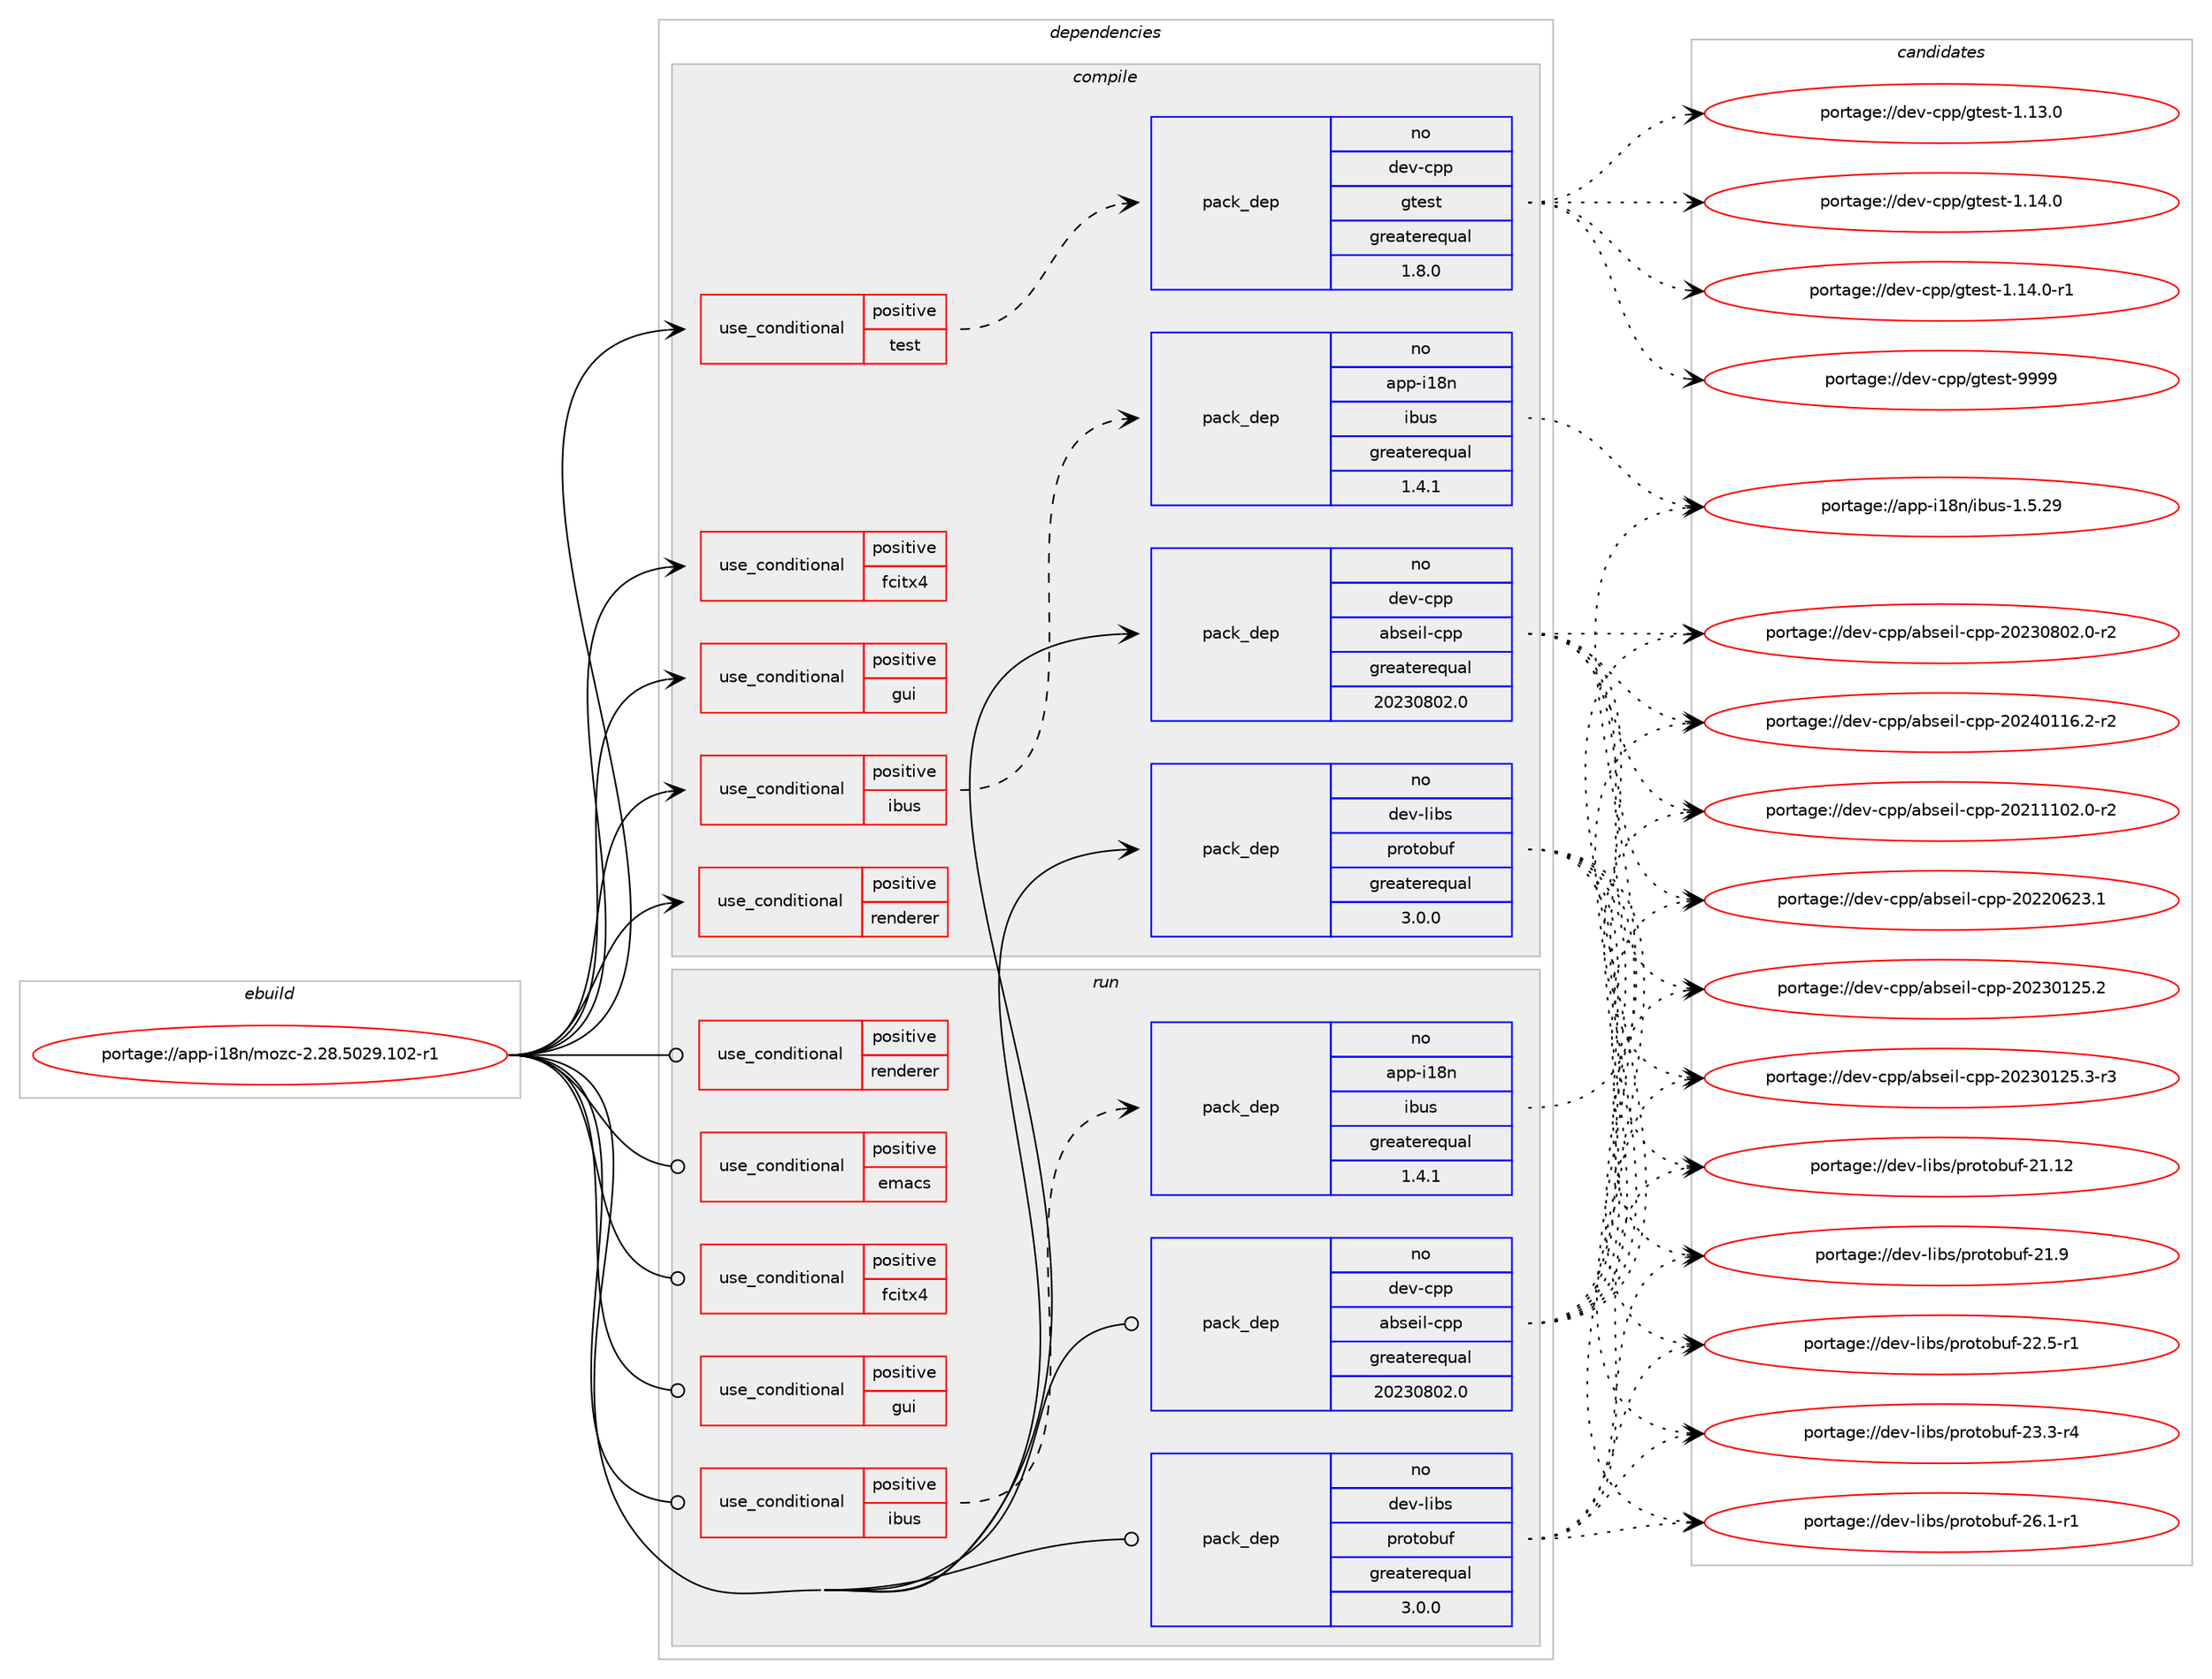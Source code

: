 digraph prolog {

# *************
# Graph options
# *************

newrank=true;
concentrate=true;
compound=true;
graph [rankdir=LR,fontname=Helvetica,fontsize=10,ranksep=1.5];#, ranksep=2.5, nodesep=0.2];
edge  [arrowhead=vee];
node  [fontname=Helvetica,fontsize=10];

# **********
# The ebuild
# **********

subgraph cluster_leftcol {
color=gray;
rank=same;
label=<<i>ebuild</i>>;
id [label="portage://app-i18n/mozc-2.28.5029.102-r1", color=red, width=4, href="../app-i18n/mozc-2.28.5029.102-r1.svg"];
}

# ****************
# The dependencies
# ****************

subgraph cluster_midcol {
color=gray;
label=<<i>dependencies</i>>;
subgraph cluster_compile {
fillcolor="#eeeeee";
style=filled;
label=<<i>compile</i>>;
subgraph cond10742 {
dependency17086 [label=<<TABLE BORDER="0" CELLBORDER="1" CELLSPACING="0" CELLPADDING="4"><TR><TD ROWSPAN="3" CELLPADDING="10">use_conditional</TD></TR><TR><TD>positive</TD></TR><TR><TD>fcitx4</TD></TR></TABLE>>, shape=none, color=red];
# *** BEGIN UNKNOWN DEPENDENCY TYPE (TODO) ***
# dependency17086 -> package_dependency(portage://app-i18n/mozc-2.28.5029.102-r1,install,no,app-i18n,fcitx,none,[,,],[slot(4)],[])
# *** END UNKNOWN DEPENDENCY TYPE (TODO) ***

# *** BEGIN UNKNOWN DEPENDENCY TYPE (TODO) ***
# dependency17086 -> package_dependency(portage://app-i18n/mozc-2.28.5029.102-r1,install,no,virtual,libintl,none,[,,],[],[])
# *** END UNKNOWN DEPENDENCY TYPE (TODO) ***

}
id:e -> dependency17086:w [weight=20,style="solid",arrowhead="vee"];
subgraph cond10743 {
dependency17087 [label=<<TABLE BORDER="0" CELLBORDER="1" CELLSPACING="0" CELLPADDING="4"><TR><TD ROWSPAN="3" CELLPADDING="10">use_conditional</TD></TR><TR><TD>positive</TD></TR><TR><TD>gui</TD></TR></TABLE>>, shape=none, color=red];
# *** BEGIN UNKNOWN DEPENDENCY TYPE (TODO) ***
# dependency17087 -> package_dependency(portage://app-i18n/mozc-2.28.5029.102-r1,install,no,dev-qt,qtcore,none,[,,],[slot(5)],[])
# *** END UNKNOWN DEPENDENCY TYPE (TODO) ***

# *** BEGIN UNKNOWN DEPENDENCY TYPE (TODO) ***
# dependency17087 -> package_dependency(portage://app-i18n/mozc-2.28.5029.102-r1,install,no,dev-qt,qtgui,none,[,,],[slot(5)],[])
# *** END UNKNOWN DEPENDENCY TYPE (TODO) ***

# *** BEGIN UNKNOWN DEPENDENCY TYPE (TODO) ***
# dependency17087 -> package_dependency(portage://app-i18n/mozc-2.28.5029.102-r1,install,no,dev-qt,qtwidgets,none,[,,],[slot(5)],[])
# *** END UNKNOWN DEPENDENCY TYPE (TODO) ***

}
id:e -> dependency17087:w [weight=20,style="solid",arrowhead="vee"];
subgraph cond10744 {
dependency17088 [label=<<TABLE BORDER="0" CELLBORDER="1" CELLSPACING="0" CELLPADDING="4"><TR><TD ROWSPAN="3" CELLPADDING="10">use_conditional</TD></TR><TR><TD>positive</TD></TR><TR><TD>ibus</TD></TR></TABLE>>, shape=none, color=red];
subgraph pack6002 {
dependency17089 [label=<<TABLE BORDER="0" CELLBORDER="1" CELLSPACING="0" CELLPADDING="4" WIDTH="220"><TR><TD ROWSPAN="6" CELLPADDING="30">pack_dep</TD></TR><TR><TD WIDTH="110">no</TD></TR><TR><TD>app-i18n</TD></TR><TR><TD>ibus</TD></TR><TR><TD>greaterequal</TD></TR><TR><TD>1.4.1</TD></TR></TABLE>>, shape=none, color=blue];
}
dependency17088:e -> dependency17089:w [weight=20,style="dashed",arrowhead="vee"];
# *** BEGIN UNKNOWN DEPENDENCY TYPE (TODO) ***
# dependency17088 -> package_dependency(portage://app-i18n/mozc-2.28.5029.102-r1,install,no,dev-libs,glib,none,[,,],[slot(2)],[])
# *** END UNKNOWN DEPENDENCY TYPE (TODO) ***

# *** BEGIN UNKNOWN DEPENDENCY TYPE (TODO) ***
# dependency17088 -> package_dependency(portage://app-i18n/mozc-2.28.5029.102-r1,install,no,x11-libs,libxcb,none,[,,],[],[])
# *** END UNKNOWN DEPENDENCY TYPE (TODO) ***

}
id:e -> dependency17088:w [weight=20,style="solid",arrowhead="vee"];
subgraph cond10745 {
dependency17090 [label=<<TABLE BORDER="0" CELLBORDER="1" CELLSPACING="0" CELLPADDING="4"><TR><TD ROWSPAN="3" CELLPADDING="10">use_conditional</TD></TR><TR><TD>positive</TD></TR><TR><TD>renderer</TD></TR></TABLE>>, shape=none, color=red];
# *** BEGIN UNKNOWN DEPENDENCY TYPE (TODO) ***
# dependency17090 -> package_dependency(portage://app-i18n/mozc-2.28.5029.102-r1,install,no,dev-libs,glib,none,[,,],[slot(2)],[])
# *** END UNKNOWN DEPENDENCY TYPE (TODO) ***

# *** BEGIN UNKNOWN DEPENDENCY TYPE (TODO) ***
# dependency17090 -> package_dependency(portage://app-i18n/mozc-2.28.5029.102-r1,install,no,x11-libs,cairo,none,[,,],[],[])
# *** END UNKNOWN DEPENDENCY TYPE (TODO) ***

# *** BEGIN UNKNOWN DEPENDENCY TYPE (TODO) ***
# dependency17090 -> package_dependency(portage://app-i18n/mozc-2.28.5029.102-r1,install,no,x11-libs,gtk+,none,[,,],[slot(2)],[])
# *** END UNKNOWN DEPENDENCY TYPE (TODO) ***

# *** BEGIN UNKNOWN DEPENDENCY TYPE (TODO) ***
# dependency17090 -> package_dependency(portage://app-i18n/mozc-2.28.5029.102-r1,install,no,x11-libs,pango,none,[,,],[],[])
# *** END UNKNOWN DEPENDENCY TYPE (TODO) ***

}
id:e -> dependency17090:w [weight=20,style="solid",arrowhead="vee"];
subgraph cond10746 {
dependency17091 [label=<<TABLE BORDER="0" CELLBORDER="1" CELLSPACING="0" CELLPADDING="4"><TR><TD ROWSPAN="3" CELLPADDING="10">use_conditional</TD></TR><TR><TD>positive</TD></TR><TR><TD>test</TD></TR></TABLE>>, shape=none, color=red];
subgraph pack6003 {
dependency17092 [label=<<TABLE BORDER="0" CELLBORDER="1" CELLSPACING="0" CELLPADDING="4" WIDTH="220"><TR><TD ROWSPAN="6" CELLPADDING="30">pack_dep</TD></TR><TR><TD WIDTH="110">no</TD></TR><TR><TD>dev-cpp</TD></TR><TR><TD>gtest</TD></TR><TR><TD>greaterequal</TD></TR><TR><TD>1.8.0</TD></TR></TABLE>>, shape=none, color=blue];
}
dependency17091:e -> dependency17092:w [weight=20,style="dashed",arrowhead="vee"];
# *** BEGIN UNKNOWN DEPENDENCY TYPE (TODO) ***
# dependency17091 -> package_dependency(portage://app-i18n/mozc-2.28.5029.102-r1,install,no,dev-libs,jsoncpp,none,[,,],[],[])
# *** END UNKNOWN DEPENDENCY TYPE (TODO) ***

}
id:e -> dependency17091:w [weight=20,style="solid",arrowhead="vee"];
subgraph pack6004 {
dependency17093 [label=<<TABLE BORDER="0" CELLBORDER="1" CELLSPACING="0" CELLPADDING="4" WIDTH="220"><TR><TD ROWSPAN="6" CELLPADDING="30">pack_dep</TD></TR><TR><TD WIDTH="110">no</TD></TR><TR><TD>dev-cpp</TD></TR><TR><TD>abseil-cpp</TD></TR><TR><TD>greaterequal</TD></TR><TR><TD>20230802.0</TD></TR></TABLE>>, shape=none, color=blue];
}
id:e -> dependency17093:w [weight=20,style="solid",arrowhead="vee"];
subgraph pack6005 {
dependency17094 [label=<<TABLE BORDER="0" CELLBORDER="1" CELLSPACING="0" CELLPADDING="4" WIDTH="220"><TR><TD ROWSPAN="6" CELLPADDING="30">pack_dep</TD></TR><TR><TD WIDTH="110">no</TD></TR><TR><TD>dev-libs</TD></TR><TR><TD>protobuf</TD></TR><TR><TD>greaterequal</TD></TR><TR><TD>3.0.0</TD></TR></TABLE>>, shape=none, color=blue];
}
id:e -> dependency17094:w [weight=20,style="solid",arrowhead="vee"];
}
subgraph cluster_compileandrun {
fillcolor="#eeeeee";
style=filled;
label=<<i>compile and run</i>>;
}
subgraph cluster_run {
fillcolor="#eeeeee";
style=filled;
label=<<i>run</i>>;
subgraph cond10747 {
dependency17095 [label=<<TABLE BORDER="0" CELLBORDER="1" CELLSPACING="0" CELLPADDING="4"><TR><TD ROWSPAN="3" CELLPADDING="10">use_conditional</TD></TR><TR><TD>positive</TD></TR><TR><TD>emacs</TD></TR></TABLE>>, shape=none, color=red];
# *** BEGIN UNKNOWN DEPENDENCY TYPE (TODO) ***
# dependency17095 -> package_dependency(portage://app-i18n/mozc-2.28.5029.102-r1,run,no,app-editors,emacs,none,[,,],any_different_slot,[])
# *** END UNKNOWN DEPENDENCY TYPE (TODO) ***

}
id:e -> dependency17095:w [weight=20,style="solid",arrowhead="odot"];
subgraph cond10748 {
dependency17096 [label=<<TABLE BORDER="0" CELLBORDER="1" CELLSPACING="0" CELLPADDING="4"><TR><TD ROWSPAN="3" CELLPADDING="10">use_conditional</TD></TR><TR><TD>positive</TD></TR><TR><TD>fcitx4</TD></TR></TABLE>>, shape=none, color=red];
# *** BEGIN UNKNOWN DEPENDENCY TYPE (TODO) ***
# dependency17096 -> package_dependency(portage://app-i18n/mozc-2.28.5029.102-r1,run,no,app-i18n,fcitx,none,[,,],[slot(4)],[])
# *** END UNKNOWN DEPENDENCY TYPE (TODO) ***

# *** BEGIN UNKNOWN DEPENDENCY TYPE (TODO) ***
# dependency17096 -> package_dependency(portage://app-i18n/mozc-2.28.5029.102-r1,run,no,virtual,libintl,none,[,,],[],[])
# *** END UNKNOWN DEPENDENCY TYPE (TODO) ***

}
id:e -> dependency17096:w [weight=20,style="solid",arrowhead="odot"];
subgraph cond10749 {
dependency17097 [label=<<TABLE BORDER="0" CELLBORDER="1" CELLSPACING="0" CELLPADDING="4"><TR><TD ROWSPAN="3" CELLPADDING="10">use_conditional</TD></TR><TR><TD>positive</TD></TR><TR><TD>gui</TD></TR></TABLE>>, shape=none, color=red];
# *** BEGIN UNKNOWN DEPENDENCY TYPE (TODO) ***
# dependency17097 -> package_dependency(portage://app-i18n/mozc-2.28.5029.102-r1,run,no,dev-qt,qtcore,none,[,,],[slot(5)],[])
# *** END UNKNOWN DEPENDENCY TYPE (TODO) ***

# *** BEGIN UNKNOWN DEPENDENCY TYPE (TODO) ***
# dependency17097 -> package_dependency(portage://app-i18n/mozc-2.28.5029.102-r1,run,no,dev-qt,qtgui,none,[,,],[slot(5)],[])
# *** END UNKNOWN DEPENDENCY TYPE (TODO) ***

# *** BEGIN UNKNOWN DEPENDENCY TYPE (TODO) ***
# dependency17097 -> package_dependency(portage://app-i18n/mozc-2.28.5029.102-r1,run,no,dev-qt,qtwidgets,none,[,,],[slot(5)],[])
# *** END UNKNOWN DEPENDENCY TYPE (TODO) ***

}
id:e -> dependency17097:w [weight=20,style="solid",arrowhead="odot"];
subgraph cond10750 {
dependency17098 [label=<<TABLE BORDER="0" CELLBORDER="1" CELLSPACING="0" CELLPADDING="4"><TR><TD ROWSPAN="3" CELLPADDING="10">use_conditional</TD></TR><TR><TD>positive</TD></TR><TR><TD>ibus</TD></TR></TABLE>>, shape=none, color=red];
subgraph pack6006 {
dependency17099 [label=<<TABLE BORDER="0" CELLBORDER="1" CELLSPACING="0" CELLPADDING="4" WIDTH="220"><TR><TD ROWSPAN="6" CELLPADDING="30">pack_dep</TD></TR><TR><TD WIDTH="110">no</TD></TR><TR><TD>app-i18n</TD></TR><TR><TD>ibus</TD></TR><TR><TD>greaterequal</TD></TR><TR><TD>1.4.1</TD></TR></TABLE>>, shape=none, color=blue];
}
dependency17098:e -> dependency17099:w [weight=20,style="dashed",arrowhead="vee"];
# *** BEGIN UNKNOWN DEPENDENCY TYPE (TODO) ***
# dependency17098 -> package_dependency(portage://app-i18n/mozc-2.28.5029.102-r1,run,no,dev-libs,glib,none,[,,],[slot(2)],[])
# *** END UNKNOWN DEPENDENCY TYPE (TODO) ***

# *** BEGIN UNKNOWN DEPENDENCY TYPE (TODO) ***
# dependency17098 -> package_dependency(portage://app-i18n/mozc-2.28.5029.102-r1,run,no,x11-libs,libxcb,none,[,,],[],[])
# *** END UNKNOWN DEPENDENCY TYPE (TODO) ***

}
id:e -> dependency17098:w [weight=20,style="solid",arrowhead="odot"];
subgraph cond10751 {
dependency17100 [label=<<TABLE BORDER="0" CELLBORDER="1" CELLSPACING="0" CELLPADDING="4"><TR><TD ROWSPAN="3" CELLPADDING="10">use_conditional</TD></TR><TR><TD>positive</TD></TR><TR><TD>renderer</TD></TR></TABLE>>, shape=none, color=red];
# *** BEGIN UNKNOWN DEPENDENCY TYPE (TODO) ***
# dependency17100 -> package_dependency(portage://app-i18n/mozc-2.28.5029.102-r1,run,no,dev-libs,glib,none,[,,],[slot(2)],[])
# *** END UNKNOWN DEPENDENCY TYPE (TODO) ***

# *** BEGIN UNKNOWN DEPENDENCY TYPE (TODO) ***
# dependency17100 -> package_dependency(portage://app-i18n/mozc-2.28.5029.102-r1,run,no,x11-libs,cairo,none,[,,],[],[])
# *** END UNKNOWN DEPENDENCY TYPE (TODO) ***

# *** BEGIN UNKNOWN DEPENDENCY TYPE (TODO) ***
# dependency17100 -> package_dependency(portage://app-i18n/mozc-2.28.5029.102-r1,run,no,x11-libs,gtk+,none,[,,],[slot(2)],[])
# *** END UNKNOWN DEPENDENCY TYPE (TODO) ***

# *** BEGIN UNKNOWN DEPENDENCY TYPE (TODO) ***
# dependency17100 -> package_dependency(portage://app-i18n/mozc-2.28.5029.102-r1,run,no,x11-libs,pango,none,[,,],[],[])
# *** END UNKNOWN DEPENDENCY TYPE (TODO) ***

}
id:e -> dependency17100:w [weight=20,style="solid",arrowhead="odot"];
subgraph pack6007 {
dependency17101 [label=<<TABLE BORDER="0" CELLBORDER="1" CELLSPACING="0" CELLPADDING="4" WIDTH="220"><TR><TD ROWSPAN="6" CELLPADDING="30">pack_dep</TD></TR><TR><TD WIDTH="110">no</TD></TR><TR><TD>dev-cpp</TD></TR><TR><TD>abseil-cpp</TD></TR><TR><TD>greaterequal</TD></TR><TR><TD>20230802.0</TD></TR></TABLE>>, shape=none, color=blue];
}
id:e -> dependency17101:w [weight=20,style="solid",arrowhead="odot"];
subgraph pack6008 {
dependency17102 [label=<<TABLE BORDER="0" CELLBORDER="1" CELLSPACING="0" CELLPADDING="4" WIDTH="220"><TR><TD ROWSPAN="6" CELLPADDING="30">pack_dep</TD></TR><TR><TD WIDTH="110">no</TD></TR><TR><TD>dev-libs</TD></TR><TR><TD>protobuf</TD></TR><TR><TD>greaterequal</TD></TR><TR><TD>3.0.0</TD></TR></TABLE>>, shape=none, color=blue];
}
id:e -> dependency17102:w [weight=20,style="solid",arrowhead="odot"];
}
}

# **************
# The candidates
# **************

subgraph cluster_choices {
rank=same;
color=gray;
label=<<i>candidates</i>>;

subgraph choice6002 {
color=black;
nodesep=1;
choice97112112451054956110471059811711545494653465057 [label="portage://app-i18n/ibus-1.5.29", color=red, width=4,href="../app-i18n/ibus-1.5.29.svg"];
dependency17089:e -> choice97112112451054956110471059811711545494653465057:w [style=dotted,weight="100"];
}
subgraph choice6003 {
color=black;
nodesep=1;
choice10010111845991121124710311610111511645494649514648 [label="portage://dev-cpp/gtest-1.13.0", color=red, width=4,href="../dev-cpp/gtest-1.13.0.svg"];
choice10010111845991121124710311610111511645494649524648 [label="portage://dev-cpp/gtest-1.14.0", color=red, width=4,href="../dev-cpp/gtest-1.14.0.svg"];
choice100101118459911211247103116101115116454946495246484511449 [label="portage://dev-cpp/gtest-1.14.0-r1", color=red, width=4,href="../dev-cpp/gtest-1.14.0-r1.svg"];
choice1001011184599112112471031161011151164557575757 [label="portage://dev-cpp/gtest-9999", color=red, width=4,href="../dev-cpp/gtest-9999.svg"];
dependency17092:e -> choice10010111845991121124710311610111511645494649514648:w [style=dotted,weight="100"];
dependency17092:e -> choice10010111845991121124710311610111511645494649524648:w [style=dotted,weight="100"];
dependency17092:e -> choice100101118459911211247103116101115116454946495246484511449:w [style=dotted,weight="100"];
dependency17092:e -> choice1001011184599112112471031161011151164557575757:w [style=dotted,weight="100"];
}
subgraph choice6004 {
color=black;
nodesep=1;
choice1001011184599112112479798115101105108459911211245504850494949485046484511450 [label="portage://dev-cpp/abseil-cpp-20211102.0-r2", color=red, width=4,href="../dev-cpp/abseil-cpp-20211102.0-r2.svg"];
choice100101118459911211247979811510110510845991121124550485050485450514649 [label="portage://dev-cpp/abseil-cpp-20220623.1", color=red, width=4,href="../dev-cpp/abseil-cpp-20220623.1.svg"];
choice100101118459911211247979811510110510845991121124550485051484950534650 [label="portage://dev-cpp/abseil-cpp-20230125.2", color=red, width=4,href="../dev-cpp/abseil-cpp-20230125.2.svg"];
choice1001011184599112112479798115101105108459911211245504850514849505346514511451 [label="portage://dev-cpp/abseil-cpp-20230125.3-r3", color=red, width=4,href="../dev-cpp/abseil-cpp-20230125.3-r3.svg"];
choice1001011184599112112479798115101105108459911211245504850514856485046484511450 [label="portage://dev-cpp/abseil-cpp-20230802.0-r2", color=red, width=4,href="../dev-cpp/abseil-cpp-20230802.0-r2.svg"];
choice1001011184599112112479798115101105108459911211245504850524849495446504511450 [label="portage://dev-cpp/abseil-cpp-20240116.2-r2", color=red, width=4,href="../dev-cpp/abseil-cpp-20240116.2-r2.svg"];
dependency17093:e -> choice1001011184599112112479798115101105108459911211245504850494949485046484511450:w [style=dotted,weight="100"];
dependency17093:e -> choice100101118459911211247979811510110510845991121124550485050485450514649:w [style=dotted,weight="100"];
dependency17093:e -> choice100101118459911211247979811510110510845991121124550485051484950534650:w [style=dotted,weight="100"];
dependency17093:e -> choice1001011184599112112479798115101105108459911211245504850514849505346514511451:w [style=dotted,weight="100"];
dependency17093:e -> choice1001011184599112112479798115101105108459911211245504850514856485046484511450:w [style=dotted,weight="100"];
dependency17093:e -> choice1001011184599112112479798115101105108459911211245504850524849495446504511450:w [style=dotted,weight="100"];
}
subgraph choice6005 {
color=black;
nodesep=1;
choice10010111845108105981154711211411111611198117102455049464950 [label="portage://dev-libs/protobuf-21.12", color=red, width=4,href="../dev-libs/protobuf-21.12.svg"];
choice100101118451081059811547112114111116111981171024550494657 [label="portage://dev-libs/protobuf-21.9", color=red, width=4,href="../dev-libs/protobuf-21.9.svg"];
choice1001011184510810598115471121141111161119811710245505046534511449 [label="portage://dev-libs/protobuf-22.5-r1", color=red, width=4,href="../dev-libs/protobuf-22.5-r1.svg"];
choice1001011184510810598115471121141111161119811710245505146514511452 [label="portage://dev-libs/protobuf-23.3-r4", color=red, width=4,href="../dev-libs/protobuf-23.3-r4.svg"];
choice1001011184510810598115471121141111161119811710245505446494511449 [label="portage://dev-libs/protobuf-26.1-r1", color=red, width=4,href="../dev-libs/protobuf-26.1-r1.svg"];
dependency17094:e -> choice10010111845108105981154711211411111611198117102455049464950:w [style=dotted,weight="100"];
dependency17094:e -> choice100101118451081059811547112114111116111981171024550494657:w [style=dotted,weight="100"];
dependency17094:e -> choice1001011184510810598115471121141111161119811710245505046534511449:w [style=dotted,weight="100"];
dependency17094:e -> choice1001011184510810598115471121141111161119811710245505146514511452:w [style=dotted,weight="100"];
dependency17094:e -> choice1001011184510810598115471121141111161119811710245505446494511449:w [style=dotted,weight="100"];
}
subgraph choice6006 {
color=black;
nodesep=1;
choice97112112451054956110471059811711545494653465057 [label="portage://app-i18n/ibus-1.5.29", color=red, width=4,href="../app-i18n/ibus-1.5.29.svg"];
dependency17099:e -> choice97112112451054956110471059811711545494653465057:w [style=dotted,weight="100"];
}
subgraph choice6007 {
color=black;
nodesep=1;
choice1001011184599112112479798115101105108459911211245504850494949485046484511450 [label="portage://dev-cpp/abseil-cpp-20211102.0-r2", color=red, width=4,href="../dev-cpp/abseil-cpp-20211102.0-r2.svg"];
choice100101118459911211247979811510110510845991121124550485050485450514649 [label="portage://dev-cpp/abseil-cpp-20220623.1", color=red, width=4,href="../dev-cpp/abseil-cpp-20220623.1.svg"];
choice100101118459911211247979811510110510845991121124550485051484950534650 [label="portage://dev-cpp/abseil-cpp-20230125.2", color=red, width=4,href="../dev-cpp/abseil-cpp-20230125.2.svg"];
choice1001011184599112112479798115101105108459911211245504850514849505346514511451 [label="portage://dev-cpp/abseil-cpp-20230125.3-r3", color=red, width=4,href="../dev-cpp/abseil-cpp-20230125.3-r3.svg"];
choice1001011184599112112479798115101105108459911211245504850514856485046484511450 [label="portage://dev-cpp/abseil-cpp-20230802.0-r2", color=red, width=4,href="../dev-cpp/abseil-cpp-20230802.0-r2.svg"];
choice1001011184599112112479798115101105108459911211245504850524849495446504511450 [label="portage://dev-cpp/abseil-cpp-20240116.2-r2", color=red, width=4,href="../dev-cpp/abseil-cpp-20240116.2-r2.svg"];
dependency17101:e -> choice1001011184599112112479798115101105108459911211245504850494949485046484511450:w [style=dotted,weight="100"];
dependency17101:e -> choice100101118459911211247979811510110510845991121124550485050485450514649:w [style=dotted,weight="100"];
dependency17101:e -> choice100101118459911211247979811510110510845991121124550485051484950534650:w [style=dotted,weight="100"];
dependency17101:e -> choice1001011184599112112479798115101105108459911211245504850514849505346514511451:w [style=dotted,weight="100"];
dependency17101:e -> choice1001011184599112112479798115101105108459911211245504850514856485046484511450:w [style=dotted,weight="100"];
dependency17101:e -> choice1001011184599112112479798115101105108459911211245504850524849495446504511450:w [style=dotted,weight="100"];
}
subgraph choice6008 {
color=black;
nodesep=1;
choice10010111845108105981154711211411111611198117102455049464950 [label="portage://dev-libs/protobuf-21.12", color=red, width=4,href="../dev-libs/protobuf-21.12.svg"];
choice100101118451081059811547112114111116111981171024550494657 [label="portage://dev-libs/protobuf-21.9", color=red, width=4,href="../dev-libs/protobuf-21.9.svg"];
choice1001011184510810598115471121141111161119811710245505046534511449 [label="portage://dev-libs/protobuf-22.5-r1", color=red, width=4,href="../dev-libs/protobuf-22.5-r1.svg"];
choice1001011184510810598115471121141111161119811710245505146514511452 [label="portage://dev-libs/protobuf-23.3-r4", color=red, width=4,href="../dev-libs/protobuf-23.3-r4.svg"];
choice1001011184510810598115471121141111161119811710245505446494511449 [label="portage://dev-libs/protobuf-26.1-r1", color=red, width=4,href="../dev-libs/protobuf-26.1-r1.svg"];
dependency17102:e -> choice10010111845108105981154711211411111611198117102455049464950:w [style=dotted,weight="100"];
dependency17102:e -> choice100101118451081059811547112114111116111981171024550494657:w [style=dotted,weight="100"];
dependency17102:e -> choice1001011184510810598115471121141111161119811710245505046534511449:w [style=dotted,weight="100"];
dependency17102:e -> choice1001011184510810598115471121141111161119811710245505146514511452:w [style=dotted,weight="100"];
dependency17102:e -> choice1001011184510810598115471121141111161119811710245505446494511449:w [style=dotted,weight="100"];
}
}

}
